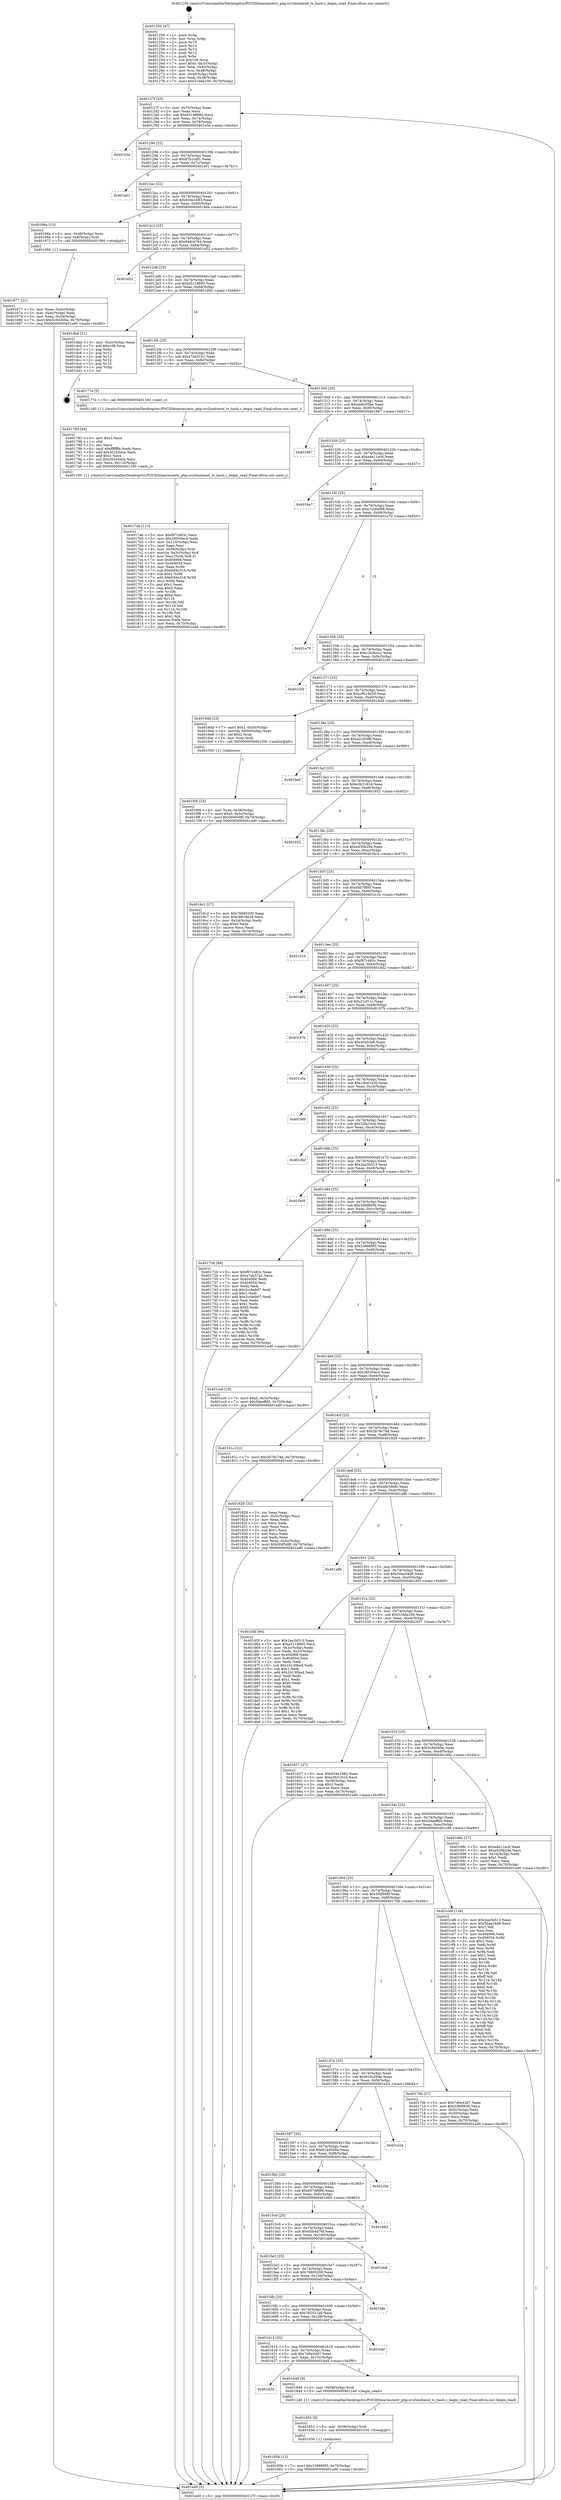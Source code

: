 digraph "0x401250" {
  label = "0x401250 (/mnt/c/Users/mathe/Desktop/tcc/POCII/binaries/extr_php-srcZendzend_ts_hash.c_begin_read_Final-ollvm.out::main(0))"
  labelloc = "t"
  node[shape=record]

  Entry [label="",width=0.3,height=0.3,shape=circle,fillcolor=black,style=filled]
  "0x40127f" [label="{
     0x40127f [23]\l
     | [instrs]\l
     &nbsp;&nbsp;0x40127f \<+3\>: mov -0x70(%rbp),%eax\l
     &nbsp;&nbsp;0x401282 \<+2\>: mov %eax,%ecx\l
     &nbsp;&nbsp;0x401284 \<+6\>: sub $0x8319888d,%ecx\l
     &nbsp;&nbsp;0x40128a \<+3\>: mov %eax,-0x74(%rbp)\l
     &nbsp;&nbsp;0x40128d \<+3\>: mov %ecx,-0x78(%rbp)\l
     &nbsp;&nbsp;0x401290 \<+6\>: je 0000000000401e5e \<main+0xc0e\>\l
  }"]
  "0x401e5e" [label="{
     0x401e5e\l
  }", style=dashed]
  "0x401296" [label="{
     0x401296 [22]\l
     | [instrs]\l
     &nbsp;&nbsp;0x401296 \<+5\>: jmp 000000000040129b \<main+0x4b\>\l
     &nbsp;&nbsp;0x40129b \<+3\>: mov -0x74(%rbp),%eax\l
     &nbsp;&nbsp;0x40129e \<+5\>: sub $0x87b1cdf1,%eax\l
     &nbsp;&nbsp;0x4012a3 \<+3\>: mov %eax,-0x7c(%rbp)\l
     &nbsp;&nbsp;0x4012a6 \<+6\>: je 0000000000401a01 \<main+0x7b1\>\l
  }"]
  Exit [label="",width=0.3,height=0.3,shape=circle,fillcolor=black,style=filled,peripheries=2]
  "0x401a01" [label="{
     0x401a01\l
  }", style=dashed]
  "0x4012ac" [label="{
     0x4012ac [22]\l
     | [instrs]\l
     &nbsp;&nbsp;0x4012ac \<+5\>: jmp 00000000004012b1 \<main+0x61\>\l
     &nbsp;&nbsp;0x4012b1 \<+3\>: mov -0x74(%rbp),%eax\l
     &nbsp;&nbsp;0x4012b4 \<+5\>: sub $0x934e1683,%eax\l
     &nbsp;&nbsp;0x4012b9 \<+3\>: mov %eax,-0x80(%rbp)\l
     &nbsp;&nbsp;0x4012bc \<+6\>: je 000000000040166a \<main+0x41a\>\l
  }"]
  "0x40185b" [label="{
     0x40185b [12]\l
     | [instrs]\l
     &nbsp;&nbsp;0x40185b \<+7\>: movl $0x338889f3,-0x70(%rbp)\l
     &nbsp;&nbsp;0x401862 \<+5\>: jmp 0000000000401ed0 \<main+0xc80\>\l
  }"]
  "0x40166a" [label="{
     0x40166a [13]\l
     | [instrs]\l
     &nbsp;&nbsp;0x40166a \<+4\>: mov -0x48(%rbp),%rax\l
     &nbsp;&nbsp;0x40166e \<+4\>: mov 0x8(%rax),%rdi\l
     &nbsp;&nbsp;0x401672 \<+5\>: call 0000000000401060 \<atoi@plt\>\l
     | [calls]\l
     &nbsp;&nbsp;0x401060 \{1\} (unknown)\l
  }"]
  "0x4012c2" [label="{
     0x4012c2 [25]\l
     | [instrs]\l
     &nbsp;&nbsp;0x4012c2 \<+5\>: jmp 00000000004012c7 \<main+0x77\>\l
     &nbsp;&nbsp;0x4012c7 \<+3\>: mov -0x74(%rbp),%eax\l
     &nbsp;&nbsp;0x4012ca \<+5\>: sub $0x946cb764,%eax\l
     &nbsp;&nbsp;0x4012cf \<+6\>: mov %eax,-0x84(%rbp)\l
     &nbsp;&nbsp;0x4012d5 \<+6\>: je 0000000000401e52 \<main+0xc02\>\l
  }"]
  "0x401852" [label="{
     0x401852 [9]\l
     | [instrs]\l
     &nbsp;&nbsp;0x401852 \<+4\>: mov -0x58(%rbp),%rdi\l
     &nbsp;&nbsp;0x401856 \<+5\>: call 0000000000401030 \<free@plt\>\l
     | [calls]\l
     &nbsp;&nbsp;0x401030 \{1\} (unknown)\l
  }"]
  "0x401e52" [label="{
     0x401e52\l
  }", style=dashed]
  "0x4012db" [label="{
     0x4012db [25]\l
     | [instrs]\l
     &nbsp;&nbsp;0x4012db \<+5\>: jmp 00000000004012e0 \<main+0x90\>\l
     &nbsp;&nbsp;0x4012e0 \<+3\>: mov -0x74(%rbp),%eax\l
     &nbsp;&nbsp;0x4012e3 \<+5\>: sub $0xa5118800,%eax\l
     &nbsp;&nbsp;0x4012e8 \<+6\>: mov %eax,-0x88(%rbp)\l
     &nbsp;&nbsp;0x4012ee \<+6\>: je 0000000000401dbd \<main+0xb6d\>\l
  }"]
  "0x40162d" [label="{
     0x40162d\l
  }", style=dashed]
  "0x401dbd" [label="{
     0x401dbd [21]\l
     | [instrs]\l
     &nbsp;&nbsp;0x401dbd \<+3\>: mov -0x2c(%rbp),%eax\l
     &nbsp;&nbsp;0x401dc0 \<+7\>: add $0x108,%rsp\l
     &nbsp;&nbsp;0x401dc7 \<+1\>: pop %rbx\l
     &nbsp;&nbsp;0x401dc8 \<+2\>: pop %r12\l
     &nbsp;&nbsp;0x401dca \<+2\>: pop %r13\l
     &nbsp;&nbsp;0x401dcc \<+2\>: pop %r14\l
     &nbsp;&nbsp;0x401dce \<+2\>: pop %r15\l
     &nbsp;&nbsp;0x401dd0 \<+1\>: pop %rbp\l
     &nbsp;&nbsp;0x401dd1 \<+1\>: ret\l
  }"]
  "0x4012f4" [label="{
     0x4012f4 [25]\l
     | [instrs]\l
     &nbsp;&nbsp;0x4012f4 \<+5\>: jmp 00000000004012f9 \<main+0xa9\>\l
     &nbsp;&nbsp;0x4012f9 \<+3\>: mov -0x74(%rbp),%eax\l
     &nbsp;&nbsp;0x4012fc \<+5\>: sub $0xa7ab31b1,%eax\l
     &nbsp;&nbsp;0x401301 \<+6\>: mov %eax,-0x8c(%rbp)\l
     &nbsp;&nbsp;0x401307 \<+6\>: je 000000000040177e \<main+0x52e\>\l
  }"]
  "0x401849" [label="{
     0x401849 [9]\l
     | [instrs]\l
     &nbsp;&nbsp;0x401849 \<+4\>: mov -0x58(%rbp),%rdi\l
     &nbsp;&nbsp;0x40184d \<+5\>: call 0000000000401240 \<begin_read\>\l
     | [calls]\l
     &nbsp;&nbsp;0x401240 \{1\} (/mnt/c/Users/mathe/Desktop/tcc/POCII/binaries/extr_php-srcZendzend_ts_hash.c_begin_read_Final-ollvm.out::begin_read)\l
  }"]
  "0x40177e" [label="{
     0x40177e [5]\l
     | [instrs]\l
     &nbsp;&nbsp;0x40177e \<+5\>: call 0000000000401160 \<next_i\>\l
     | [calls]\l
     &nbsp;&nbsp;0x401160 \{1\} (/mnt/c/Users/mathe/Desktop/tcc/POCII/binaries/extr_php-srcZendzend_ts_hash.c_begin_read_Final-ollvm.out::next_i)\l
  }"]
  "0x40130d" [label="{
     0x40130d [25]\l
     | [instrs]\l
     &nbsp;&nbsp;0x40130d \<+5\>: jmp 0000000000401312 \<main+0xc2\>\l
     &nbsp;&nbsp;0x401312 \<+3\>: mov -0x74(%rbp),%eax\l
     &nbsp;&nbsp;0x401315 \<+5\>: sub $0xab6c05be,%eax\l
     &nbsp;&nbsp;0x40131a \<+6\>: mov %eax,-0x90(%rbp)\l
     &nbsp;&nbsp;0x401320 \<+6\>: je 0000000000401867 \<main+0x617\>\l
  }"]
  "0x401614" [label="{
     0x401614 [25]\l
     | [instrs]\l
     &nbsp;&nbsp;0x401614 \<+5\>: jmp 0000000000401619 \<main+0x3c9\>\l
     &nbsp;&nbsp;0x401619 \<+3\>: mov -0x74(%rbp),%eax\l
     &nbsp;&nbsp;0x40161c \<+5\>: sub $0x7d0e43d7,%eax\l
     &nbsp;&nbsp;0x401621 \<+6\>: mov %eax,-0x10c(%rbp)\l
     &nbsp;&nbsp;0x401627 \<+6\>: je 0000000000401849 \<main+0x5f9\>\l
  }"]
  "0x401867" [label="{
     0x401867\l
  }", style=dashed]
  "0x401326" [label="{
     0x401326 [25]\l
     | [instrs]\l
     &nbsp;&nbsp;0x401326 \<+5\>: jmp 000000000040132b \<main+0xdb\>\l
     &nbsp;&nbsp;0x40132b \<+3\>: mov -0x74(%rbp),%eax\l
     &nbsp;&nbsp;0x40132e \<+5\>: sub $0xade11ac6,%eax\l
     &nbsp;&nbsp;0x401333 \<+6\>: mov %eax,-0x94(%rbp)\l
     &nbsp;&nbsp;0x401339 \<+6\>: je 00000000004016a7 \<main+0x457\>\l
  }"]
  "0x401bbf" [label="{
     0x401bbf\l
  }", style=dashed]
  "0x4016a7" [label="{
     0x4016a7\l
  }", style=dashed]
  "0x40133f" [label="{
     0x40133f [25]\l
     | [instrs]\l
     &nbsp;&nbsp;0x40133f \<+5\>: jmp 0000000000401344 \<main+0xf4\>\l
     &nbsp;&nbsp;0x401344 \<+3\>: mov -0x74(%rbp),%eax\l
     &nbsp;&nbsp;0x401347 \<+5\>: sub $0xc324b098,%eax\l
     &nbsp;&nbsp;0x40134c \<+6\>: mov %eax,-0x98(%rbp)\l
     &nbsp;&nbsp;0x401352 \<+6\>: je 0000000000401a70 \<main+0x820\>\l
  }"]
  "0x4015fb" [label="{
     0x4015fb [25]\l
     | [instrs]\l
     &nbsp;&nbsp;0x4015fb \<+5\>: jmp 0000000000401600 \<main+0x3b0\>\l
     &nbsp;&nbsp;0x401600 \<+3\>: mov -0x74(%rbp),%eax\l
     &nbsp;&nbsp;0x401603 \<+5\>: sub $0x782521a9,%eax\l
     &nbsp;&nbsp;0x401608 \<+6\>: mov %eax,-0x108(%rbp)\l
     &nbsp;&nbsp;0x40160e \<+6\>: je 0000000000401bbf \<main+0x96f\>\l
  }"]
  "0x401a70" [label="{
     0x401a70\l
  }", style=dashed]
  "0x401358" [label="{
     0x401358 [25]\l
     | [instrs]\l
     &nbsp;&nbsp;0x401358 \<+5\>: jmp 000000000040135d \<main+0x10d\>\l
     &nbsp;&nbsp;0x40135d \<+3\>: mov -0x74(%rbp),%eax\l
     &nbsp;&nbsp;0x401360 \<+5\>: sub $0xc343bca1,%eax\l
     &nbsp;&nbsp;0x401365 \<+6\>: mov %eax,-0x9c(%rbp)\l
     &nbsp;&nbsp;0x40136b \<+6\>: je 0000000000401c5d \<main+0xa0d\>\l
  }"]
  "0x401bfe" [label="{
     0x401bfe\l
  }", style=dashed]
  "0x401c5d" [label="{
     0x401c5d\l
  }", style=dashed]
  "0x401371" [label="{
     0x401371 [25]\l
     | [instrs]\l
     &nbsp;&nbsp;0x401371 \<+5\>: jmp 0000000000401376 \<main+0x126\>\l
     &nbsp;&nbsp;0x401376 \<+3\>: mov -0x74(%rbp),%eax\l
     &nbsp;&nbsp;0x401379 \<+5\>: sub $0xc8618e29,%eax\l
     &nbsp;&nbsp;0x40137e \<+6\>: mov %eax,-0xa0(%rbp)\l
     &nbsp;&nbsp;0x401384 \<+6\>: je 00000000004016dd \<main+0x48d\>\l
  }"]
  "0x4015e2" [label="{
     0x4015e2 [25]\l
     | [instrs]\l
     &nbsp;&nbsp;0x4015e2 \<+5\>: jmp 00000000004015e7 \<main+0x397\>\l
     &nbsp;&nbsp;0x4015e7 \<+3\>: mov -0x74(%rbp),%eax\l
     &nbsp;&nbsp;0x4015ea \<+5\>: sub $0x76695200,%eax\l
     &nbsp;&nbsp;0x4015ef \<+6\>: mov %eax,-0x104(%rbp)\l
     &nbsp;&nbsp;0x4015f5 \<+6\>: je 0000000000401bfe \<main+0x9ae\>\l
  }"]
  "0x4016dd" [label="{
     0x4016dd [23]\l
     | [instrs]\l
     &nbsp;&nbsp;0x4016dd \<+7\>: movl $0x1,-0x50(%rbp)\l
     &nbsp;&nbsp;0x4016e4 \<+4\>: movslq -0x50(%rbp),%rax\l
     &nbsp;&nbsp;0x4016e8 \<+4\>: shl $0x2,%rax\l
     &nbsp;&nbsp;0x4016ec \<+3\>: mov %rax,%rdi\l
     &nbsp;&nbsp;0x4016ef \<+5\>: call 0000000000401050 \<malloc@plt\>\l
     | [calls]\l
     &nbsp;&nbsp;0x401050 \{1\} (unknown)\l
  }"]
  "0x40138a" [label="{
     0x40138a [25]\l
     | [instrs]\l
     &nbsp;&nbsp;0x40138a \<+5\>: jmp 000000000040138f \<main+0x13f\>\l
     &nbsp;&nbsp;0x40138f \<+3\>: mov -0x74(%rbp),%eax\l
     &nbsp;&nbsp;0x401392 \<+5\>: sub $0xe21fc09f,%eax\l
     &nbsp;&nbsp;0x401397 \<+6\>: mov %eax,-0xa4(%rbp)\l
     &nbsp;&nbsp;0x40139d \<+6\>: je 0000000000401be0 \<main+0x990\>\l
  }"]
  "0x401eb8" [label="{
     0x401eb8\l
  }", style=dashed]
  "0x401be0" [label="{
     0x401be0\l
  }", style=dashed]
  "0x4013a3" [label="{
     0x4013a3 [25]\l
     | [instrs]\l
     &nbsp;&nbsp;0x4013a3 \<+5\>: jmp 00000000004013a8 \<main+0x158\>\l
     &nbsp;&nbsp;0x4013a8 \<+3\>: mov -0x74(%rbp),%eax\l
     &nbsp;&nbsp;0x4013ab \<+5\>: sub $0xe3b3181d,%eax\l
     &nbsp;&nbsp;0x4013b0 \<+6\>: mov %eax,-0xa8(%rbp)\l
     &nbsp;&nbsp;0x4013b6 \<+6\>: je 0000000000401652 \<main+0x402\>\l
  }"]
  "0x4015c9" [label="{
     0x4015c9 [25]\l
     | [instrs]\l
     &nbsp;&nbsp;0x4015c9 \<+5\>: jmp 00000000004015ce \<main+0x37e\>\l
     &nbsp;&nbsp;0x4015ce \<+3\>: mov -0x74(%rbp),%eax\l
     &nbsp;&nbsp;0x4015d1 \<+5\>: sub $0x65b4d76f,%eax\l
     &nbsp;&nbsp;0x4015d6 \<+6\>: mov %eax,-0x100(%rbp)\l
     &nbsp;&nbsp;0x4015dc \<+6\>: je 0000000000401eb8 \<main+0xc68\>\l
  }"]
  "0x401652" [label="{
     0x401652\l
  }", style=dashed]
  "0x4013bc" [label="{
     0x4013bc [25]\l
     | [instrs]\l
     &nbsp;&nbsp;0x4013bc \<+5\>: jmp 00000000004013c1 \<main+0x171\>\l
     &nbsp;&nbsp;0x4013c1 \<+3\>: mov -0x74(%rbp),%eax\l
     &nbsp;&nbsp;0x4013c4 \<+5\>: sub $0xe439b29a,%eax\l
     &nbsp;&nbsp;0x4013c9 \<+6\>: mov %eax,-0xac(%rbp)\l
     &nbsp;&nbsp;0x4013cf \<+6\>: je 00000000004016c2 \<main+0x472\>\l
  }"]
  "0x401bb3" [label="{
     0x401bb3\l
  }", style=dashed]
  "0x4016c2" [label="{
     0x4016c2 [27]\l
     | [instrs]\l
     &nbsp;&nbsp;0x4016c2 \<+5\>: mov $0x76695200,%eax\l
     &nbsp;&nbsp;0x4016c7 \<+5\>: mov $0xc8618e29,%ecx\l
     &nbsp;&nbsp;0x4016cc \<+3\>: mov -0x34(%rbp),%edx\l
     &nbsp;&nbsp;0x4016cf \<+3\>: cmp $0x0,%edx\l
     &nbsp;&nbsp;0x4016d2 \<+3\>: cmove %ecx,%eax\l
     &nbsp;&nbsp;0x4016d5 \<+3\>: mov %eax,-0x70(%rbp)\l
     &nbsp;&nbsp;0x4016d8 \<+5\>: jmp 0000000000401ed0 \<main+0xc80\>\l
  }"]
  "0x4013d5" [label="{
     0x4013d5 [25]\l
     | [instrs]\l
     &nbsp;&nbsp;0x4013d5 \<+5\>: jmp 00000000004013da \<main+0x18a\>\l
     &nbsp;&nbsp;0x4013da \<+3\>: mov -0x74(%rbp),%eax\l
     &nbsp;&nbsp;0x4013dd \<+5\>: sub $0xf4b7f895,%eax\l
     &nbsp;&nbsp;0x4013e2 \<+6\>: mov %eax,-0xb0(%rbp)\l
     &nbsp;&nbsp;0x4013e8 \<+6\>: je 0000000000401b1b \<main+0x8cb\>\l
  }"]
  "0x4015b0" [label="{
     0x4015b0 [25]\l
     | [instrs]\l
     &nbsp;&nbsp;0x4015b0 \<+5\>: jmp 00000000004015b5 \<main+0x365\>\l
     &nbsp;&nbsp;0x4015b5 \<+3\>: mov -0x74(%rbp),%eax\l
     &nbsp;&nbsp;0x4015b8 \<+5\>: sub $0x6576fd96,%eax\l
     &nbsp;&nbsp;0x4015bd \<+6\>: mov %eax,-0xfc(%rbp)\l
     &nbsp;&nbsp;0x4015c3 \<+6\>: je 0000000000401bb3 \<main+0x963\>\l
  }"]
  "0x401b1b" [label="{
     0x401b1b\l
  }", style=dashed]
  "0x4013ee" [label="{
     0x4013ee [25]\l
     | [instrs]\l
     &nbsp;&nbsp;0x4013ee \<+5\>: jmp 00000000004013f3 \<main+0x1a3\>\l
     &nbsp;&nbsp;0x4013f3 \<+3\>: mov -0x74(%rbp),%eax\l
     &nbsp;&nbsp;0x4013f6 \<+5\>: sub $0xf97c483c,%eax\l
     &nbsp;&nbsp;0x4013fb \<+6\>: mov %eax,-0xb4(%rbp)\l
     &nbsp;&nbsp;0x401401 \<+6\>: je 0000000000401dd2 \<main+0xb82\>\l
  }"]
  "0x401cba" [label="{
     0x401cba\l
  }", style=dashed]
  "0x401dd2" [label="{
     0x401dd2\l
  }", style=dashed]
  "0x401407" [label="{
     0x401407 [25]\l
     | [instrs]\l
     &nbsp;&nbsp;0x401407 \<+5\>: jmp 000000000040140c \<main+0x1bc\>\l
     &nbsp;&nbsp;0x40140c \<+3\>: mov -0x74(%rbp),%eax\l
     &nbsp;&nbsp;0x40140f \<+5\>: sub $0x21cf11c,%eax\l
     &nbsp;&nbsp;0x401414 \<+6\>: mov %eax,-0xb8(%rbp)\l
     &nbsp;&nbsp;0x40141a \<+6\>: je 000000000040197b \<main+0x72b\>\l
  }"]
  "0x401597" [label="{
     0x401597 [25]\l
     | [instrs]\l
     &nbsp;&nbsp;0x401597 \<+5\>: jmp 000000000040159c \<main+0x34c\>\l
     &nbsp;&nbsp;0x40159c \<+3\>: mov -0x74(%rbp),%eax\l
     &nbsp;&nbsp;0x40159f \<+5\>: sub $0x61d4568a,%eax\l
     &nbsp;&nbsp;0x4015a4 \<+6\>: mov %eax,-0xf8(%rbp)\l
     &nbsp;&nbsp;0x4015aa \<+6\>: je 0000000000401cba \<main+0xa6a\>\l
  }"]
  "0x40197b" [label="{
     0x40197b\l
  }", style=dashed]
  "0x401420" [label="{
     0x401420 [25]\l
     | [instrs]\l
     &nbsp;&nbsp;0x401420 \<+5\>: jmp 0000000000401425 \<main+0x1d5\>\l
     &nbsp;&nbsp;0x401425 \<+3\>: mov -0x74(%rbp),%eax\l
     &nbsp;&nbsp;0x401428 \<+5\>: sub $0x45a53e6,%eax\l
     &nbsp;&nbsp;0x40142d \<+6\>: mov %eax,-0xbc(%rbp)\l
     &nbsp;&nbsp;0x401433 \<+6\>: je 0000000000401c0a \<main+0x9ba\>\l
  }"]
  "0x401e24" [label="{
     0x401e24\l
  }", style=dashed]
  "0x401c0a" [label="{
     0x401c0a\l
  }", style=dashed]
  "0x401439" [label="{
     0x401439 [25]\l
     | [instrs]\l
     &nbsp;&nbsp;0x401439 \<+5\>: jmp 000000000040143e \<main+0x1ee\>\l
     &nbsp;&nbsp;0x40143e \<+3\>: mov -0x74(%rbp),%eax\l
     &nbsp;&nbsp;0x401441 \<+5\>: sub $0x18a61b30,%eax\l
     &nbsp;&nbsp;0x401446 \<+6\>: mov %eax,-0xc0(%rbp)\l
     &nbsp;&nbsp;0x40144c \<+6\>: je 000000000040196f \<main+0x71f\>\l
  }"]
  "0x4017ab" [label="{
     0x4017ab [113]\l
     | [instrs]\l
     &nbsp;&nbsp;0x4017ab \<+5\>: mov $0xf97c483c,%ecx\l
     &nbsp;&nbsp;0x4017b0 \<+5\>: mov $0x38550ec4,%edx\l
     &nbsp;&nbsp;0x4017b5 \<+6\>: mov -0x110(%rbp),%esi\l
     &nbsp;&nbsp;0x4017bb \<+3\>: imul %eax,%esi\l
     &nbsp;&nbsp;0x4017be \<+4\>: mov -0x58(%rbp),%rdi\l
     &nbsp;&nbsp;0x4017c2 \<+4\>: movslq -0x5c(%rbp),%r8\l
     &nbsp;&nbsp;0x4017c6 \<+4\>: mov %esi,(%rdi,%r8,4)\l
     &nbsp;&nbsp;0x4017ca \<+7\>: mov 0x404068,%eax\l
     &nbsp;&nbsp;0x4017d1 \<+7\>: mov 0x404054,%esi\l
     &nbsp;&nbsp;0x4017d8 \<+3\>: mov %eax,%r9d\l
     &nbsp;&nbsp;0x4017db \<+7\>: sub $0xfc64c316,%r9d\l
     &nbsp;&nbsp;0x4017e2 \<+4\>: sub $0x1,%r9d\l
     &nbsp;&nbsp;0x4017e6 \<+7\>: add $0xfc64c316,%r9d\l
     &nbsp;&nbsp;0x4017ed \<+4\>: imul %r9d,%eax\l
     &nbsp;&nbsp;0x4017f1 \<+3\>: and $0x1,%eax\l
     &nbsp;&nbsp;0x4017f4 \<+3\>: cmp $0x0,%eax\l
     &nbsp;&nbsp;0x4017f7 \<+4\>: sete %r10b\l
     &nbsp;&nbsp;0x4017fb \<+3\>: cmp $0xa,%esi\l
     &nbsp;&nbsp;0x4017fe \<+4\>: setl %r11b\l
     &nbsp;&nbsp;0x401802 \<+3\>: mov %r10b,%bl\l
     &nbsp;&nbsp;0x401805 \<+3\>: and %r11b,%bl\l
     &nbsp;&nbsp;0x401808 \<+3\>: xor %r11b,%r10b\l
     &nbsp;&nbsp;0x40180b \<+3\>: or %r10b,%bl\l
     &nbsp;&nbsp;0x40180e \<+3\>: test $0x1,%bl\l
     &nbsp;&nbsp;0x401811 \<+3\>: cmovne %edx,%ecx\l
     &nbsp;&nbsp;0x401814 \<+3\>: mov %ecx,-0x70(%rbp)\l
     &nbsp;&nbsp;0x401817 \<+5\>: jmp 0000000000401ed0 \<main+0xc80\>\l
  }"]
  "0x40196f" [label="{
     0x40196f\l
  }", style=dashed]
  "0x401452" [label="{
     0x401452 [25]\l
     | [instrs]\l
     &nbsp;&nbsp;0x401452 \<+5\>: jmp 0000000000401457 \<main+0x207\>\l
     &nbsp;&nbsp;0x401457 \<+3\>: mov -0x74(%rbp),%eax\l
     &nbsp;&nbsp;0x40145a \<+5\>: sub $0x23fa16cd,%eax\l
     &nbsp;&nbsp;0x40145f \<+6\>: mov %eax,-0xc4(%rbp)\l
     &nbsp;&nbsp;0x401465 \<+6\>: je 00000000004018bf \<main+0x66f\>\l
  }"]
  "0x401783" [label="{
     0x401783 [40]\l
     | [instrs]\l
     &nbsp;&nbsp;0x401783 \<+5\>: mov $0x2,%ecx\l
     &nbsp;&nbsp;0x401788 \<+1\>: cltd\l
     &nbsp;&nbsp;0x401789 \<+2\>: idiv %ecx\l
     &nbsp;&nbsp;0x40178b \<+6\>: imul $0xfffffffe,%edx,%ecx\l
     &nbsp;&nbsp;0x401791 \<+6\>: add $0x301b5dce,%ecx\l
     &nbsp;&nbsp;0x401797 \<+3\>: add $0x1,%ecx\l
     &nbsp;&nbsp;0x40179a \<+6\>: sub $0x301b5dce,%ecx\l
     &nbsp;&nbsp;0x4017a0 \<+6\>: mov %ecx,-0x110(%rbp)\l
     &nbsp;&nbsp;0x4017a6 \<+5\>: call 0000000000401160 \<next_i\>\l
     | [calls]\l
     &nbsp;&nbsp;0x401160 \{1\} (/mnt/c/Users/mathe/Desktop/tcc/POCII/binaries/extr_php-srcZendzend_ts_hash.c_begin_read_Final-ollvm.out::next_i)\l
  }"]
  "0x4018bf" [label="{
     0x4018bf\l
  }", style=dashed]
  "0x40146b" [label="{
     0x40146b [25]\l
     | [instrs]\l
     &nbsp;&nbsp;0x40146b \<+5\>: jmp 0000000000401470 \<main+0x220\>\l
     &nbsp;&nbsp;0x401470 \<+3\>: mov -0x74(%rbp),%eax\l
     &nbsp;&nbsp;0x401473 \<+5\>: sub $0x2ae3b513,%eax\l
     &nbsp;&nbsp;0x401478 \<+6\>: mov %eax,-0xc8(%rbp)\l
     &nbsp;&nbsp;0x40147e \<+6\>: je 0000000000401ec9 \<main+0xc79\>\l
  }"]
  "0x40157e" [label="{
     0x40157e [25]\l
     | [instrs]\l
     &nbsp;&nbsp;0x40157e \<+5\>: jmp 0000000000401583 \<main+0x333\>\l
     &nbsp;&nbsp;0x401583 \<+3\>: mov -0x74(%rbp),%eax\l
     &nbsp;&nbsp;0x401586 \<+5\>: sub $0x616c294e,%eax\l
     &nbsp;&nbsp;0x40158b \<+6\>: mov %eax,-0xf4(%rbp)\l
     &nbsp;&nbsp;0x401591 \<+6\>: je 0000000000401e24 \<main+0xbd4\>\l
  }"]
  "0x401ec9" [label="{
     0x401ec9\l
  }", style=dashed]
  "0x401484" [label="{
     0x401484 [25]\l
     | [instrs]\l
     &nbsp;&nbsp;0x401484 \<+5\>: jmp 0000000000401489 \<main+0x239\>\l
     &nbsp;&nbsp;0x401489 \<+3\>: mov -0x74(%rbp),%eax\l
     &nbsp;&nbsp;0x40148c \<+5\>: sub $0x336f8936,%eax\l
     &nbsp;&nbsp;0x401491 \<+6\>: mov %eax,-0xcc(%rbp)\l
     &nbsp;&nbsp;0x401497 \<+6\>: je 0000000000401726 \<main+0x4d6\>\l
  }"]
  "0x40170b" [label="{
     0x40170b [27]\l
     | [instrs]\l
     &nbsp;&nbsp;0x40170b \<+5\>: mov $0x7d0e43d7,%eax\l
     &nbsp;&nbsp;0x401710 \<+5\>: mov $0x336f8936,%ecx\l
     &nbsp;&nbsp;0x401715 \<+3\>: mov -0x5c(%rbp),%edx\l
     &nbsp;&nbsp;0x401718 \<+3\>: cmp -0x50(%rbp),%edx\l
     &nbsp;&nbsp;0x40171b \<+3\>: cmovl %ecx,%eax\l
     &nbsp;&nbsp;0x40171e \<+3\>: mov %eax,-0x70(%rbp)\l
     &nbsp;&nbsp;0x401721 \<+5\>: jmp 0000000000401ed0 \<main+0xc80\>\l
  }"]
  "0x401726" [label="{
     0x401726 [88]\l
     | [instrs]\l
     &nbsp;&nbsp;0x401726 \<+5\>: mov $0xf97c483c,%eax\l
     &nbsp;&nbsp;0x40172b \<+5\>: mov $0xa7ab31b1,%ecx\l
     &nbsp;&nbsp;0x401730 \<+7\>: mov 0x404068,%edx\l
     &nbsp;&nbsp;0x401737 \<+7\>: mov 0x404054,%esi\l
     &nbsp;&nbsp;0x40173e \<+2\>: mov %edx,%edi\l
     &nbsp;&nbsp;0x401740 \<+6\>: sub $0x2ccbeb07,%edi\l
     &nbsp;&nbsp;0x401746 \<+3\>: sub $0x1,%edi\l
     &nbsp;&nbsp;0x401749 \<+6\>: add $0x2ccbeb07,%edi\l
     &nbsp;&nbsp;0x40174f \<+3\>: imul %edi,%edx\l
     &nbsp;&nbsp;0x401752 \<+3\>: and $0x1,%edx\l
     &nbsp;&nbsp;0x401755 \<+3\>: cmp $0x0,%edx\l
     &nbsp;&nbsp;0x401758 \<+4\>: sete %r8b\l
     &nbsp;&nbsp;0x40175c \<+3\>: cmp $0xa,%esi\l
     &nbsp;&nbsp;0x40175f \<+4\>: setl %r9b\l
     &nbsp;&nbsp;0x401763 \<+3\>: mov %r8b,%r10b\l
     &nbsp;&nbsp;0x401766 \<+3\>: and %r9b,%r10b\l
     &nbsp;&nbsp;0x401769 \<+3\>: xor %r9b,%r8b\l
     &nbsp;&nbsp;0x40176c \<+3\>: or %r8b,%r10b\l
     &nbsp;&nbsp;0x40176f \<+4\>: test $0x1,%r10b\l
     &nbsp;&nbsp;0x401773 \<+3\>: cmovne %ecx,%eax\l
     &nbsp;&nbsp;0x401776 \<+3\>: mov %eax,-0x70(%rbp)\l
     &nbsp;&nbsp;0x401779 \<+5\>: jmp 0000000000401ed0 \<main+0xc80\>\l
  }"]
  "0x40149d" [label="{
     0x40149d [25]\l
     | [instrs]\l
     &nbsp;&nbsp;0x40149d \<+5\>: jmp 00000000004014a2 \<main+0x252\>\l
     &nbsp;&nbsp;0x4014a2 \<+3\>: mov -0x74(%rbp),%eax\l
     &nbsp;&nbsp;0x4014a5 \<+5\>: sub $0x338889f3,%eax\l
     &nbsp;&nbsp;0x4014aa \<+6\>: mov %eax,-0xd0(%rbp)\l
     &nbsp;&nbsp;0x4014b0 \<+6\>: je 0000000000401cc6 \<main+0xa76\>\l
  }"]
  "0x401565" [label="{
     0x401565 [25]\l
     | [instrs]\l
     &nbsp;&nbsp;0x401565 \<+5\>: jmp 000000000040156a \<main+0x31a\>\l
     &nbsp;&nbsp;0x40156a \<+3\>: mov -0x74(%rbp),%eax\l
     &nbsp;&nbsp;0x40156d \<+5\>: sub $0x5f4f5d8f,%eax\l
     &nbsp;&nbsp;0x401572 \<+6\>: mov %eax,-0xf0(%rbp)\l
     &nbsp;&nbsp;0x401578 \<+6\>: je 000000000040170b \<main+0x4bb\>\l
  }"]
  "0x401cc6" [label="{
     0x401cc6 [19]\l
     | [instrs]\l
     &nbsp;&nbsp;0x401cc6 \<+7\>: movl $0x0,-0x3c(%rbp)\l
     &nbsp;&nbsp;0x401ccd \<+7\>: movl $0x5daeffd5,-0x70(%rbp)\l
     &nbsp;&nbsp;0x401cd4 \<+5\>: jmp 0000000000401ed0 \<main+0xc80\>\l
  }"]
  "0x4014b6" [label="{
     0x4014b6 [25]\l
     | [instrs]\l
     &nbsp;&nbsp;0x4014b6 \<+5\>: jmp 00000000004014bb \<main+0x26b\>\l
     &nbsp;&nbsp;0x4014bb \<+3\>: mov -0x74(%rbp),%eax\l
     &nbsp;&nbsp;0x4014be \<+5\>: sub $0x38550ec4,%eax\l
     &nbsp;&nbsp;0x4014c3 \<+6\>: mov %eax,-0xd4(%rbp)\l
     &nbsp;&nbsp;0x4014c9 \<+6\>: je 000000000040181c \<main+0x5cc\>\l
  }"]
  "0x401cd9" [label="{
     0x401cd9 [134]\l
     | [instrs]\l
     &nbsp;&nbsp;0x401cd9 \<+5\>: mov $0x2ae3b513,%eax\l
     &nbsp;&nbsp;0x401cde \<+5\>: mov $0x50aa34d8,%ecx\l
     &nbsp;&nbsp;0x401ce3 \<+2\>: mov $0x1,%dl\l
     &nbsp;&nbsp;0x401ce5 \<+2\>: xor %esi,%esi\l
     &nbsp;&nbsp;0x401ce7 \<+7\>: mov 0x404068,%edi\l
     &nbsp;&nbsp;0x401cee \<+8\>: mov 0x404054,%r8d\l
     &nbsp;&nbsp;0x401cf6 \<+3\>: sub $0x1,%esi\l
     &nbsp;&nbsp;0x401cf9 \<+3\>: mov %edi,%r9d\l
     &nbsp;&nbsp;0x401cfc \<+3\>: add %esi,%r9d\l
     &nbsp;&nbsp;0x401cff \<+4\>: imul %r9d,%edi\l
     &nbsp;&nbsp;0x401d03 \<+3\>: and $0x1,%edi\l
     &nbsp;&nbsp;0x401d06 \<+3\>: cmp $0x0,%edi\l
     &nbsp;&nbsp;0x401d09 \<+4\>: sete %r10b\l
     &nbsp;&nbsp;0x401d0d \<+4\>: cmp $0xa,%r8d\l
     &nbsp;&nbsp;0x401d11 \<+4\>: setl %r11b\l
     &nbsp;&nbsp;0x401d15 \<+3\>: mov %r10b,%bl\l
     &nbsp;&nbsp;0x401d18 \<+3\>: xor $0xff,%bl\l
     &nbsp;&nbsp;0x401d1b \<+3\>: mov %r11b,%r14b\l
     &nbsp;&nbsp;0x401d1e \<+4\>: xor $0xff,%r14b\l
     &nbsp;&nbsp;0x401d22 \<+3\>: xor $0x0,%dl\l
     &nbsp;&nbsp;0x401d25 \<+3\>: mov %bl,%r15b\l
     &nbsp;&nbsp;0x401d28 \<+4\>: and $0x0,%r15b\l
     &nbsp;&nbsp;0x401d2c \<+3\>: and %dl,%r10b\l
     &nbsp;&nbsp;0x401d2f \<+3\>: mov %r14b,%r12b\l
     &nbsp;&nbsp;0x401d32 \<+4\>: and $0x0,%r12b\l
     &nbsp;&nbsp;0x401d36 \<+3\>: and %dl,%r11b\l
     &nbsp;&nbsp;0x401d39 \<+3\>: or %r10b,%r15b\l
     &nbsp;&nbsp;0x401d3c \<+3\>: or %r11b,%r12b\l
     &nbsp;&nbsp;0x401d3f \<+3\>: xor %r12b,%r15b\l
     &nbsp;&nbsp;0x401d42 \<+3\>: or %r14b,%bl\l
     &nbsp;&nbsp;0x401d45 \<+3\>: xor $0xff,%bl\l
     &nbsp;&nbsp;0x401d48 \<+3\>: or $0x0,%dl\l
     &nbsp;&nbsp;0x401d4b \<+2\>: and %dl,%bl\l
     &nbsp;&nbsp;0x401d4d \<+3\>: or %bl,%r15b\l
     &nbsp;&nbsp;0x401d50 \<+4\>: test $0x1,%r15b\l
     &nbsp;&nbsp;0x401d54 \<+3\>: cmovne %ecx,%eax\l
     &nbsp;&nbsp;0x401d57 \<+3\>: mov %eax,-0x70(%rbp)\l
     &nbsp;&nbsp;0x401d5a \<+5\>: jmp 0000000000401ed0 \<main+0xc80\>\l
  }"]
  "0x40181c" [label="{
     0x40181c [12]\l
     | [instrs]\l
     &nbsp;&nbsp;0x40181c \<+7\>: movl $0x3b78c74d,-0x70(%rbp)\l
     &nbsp;&nbsp;0x401823 \<+5\>: jmp 0000000000401ed0 \<main+0xc80\>\l
  }"]
  "0x4014cf" [label="{
     0x4014cf [25]\l
     | [instrs]\l
     &nbsp;&nbsp;0x4014cf \<+5\>: jmp 00000000004014d4 \<main+0x284\>\l
     &nbsp;&nbsp;0x4014d4 \<+3\>: mov -0x74(%rbp),%eax\l
     &nbsp;&nbsp;0x4014d7 \<+5\>: sub $0x3b78c74d,%eax\l
     &nbsp;&nbsp;0x4014dc \<+6\>: mov %eax,-0xd8(%rbp)\l
     &nbsp;&nbsp;0x4014e2 \<+6\>: je 0000000000401828 \<main+0x5d8\>\l
  }"]
  "0x4016f4" [label="{
     0x4016f4 [23]\l
     | [instrs]\l
     &nbsp;&nbsp;0x4016f4 \<+4\>: mov %rax,-0x58(%rbp)\l
     &nbsp;&nbsp;0x4016f8 \<+7\>: movl $0x0,-0x5c(%rbp)\l
     &nbsp;&nbsp;0x4016ff \<+7\>: movl $0x5f4f5d8f,-0x70(%rbp)\l
     &nbsp;&nbsp;0x401706 \<+5\>: jmp 0000000000401ed0 \<main+0xc80\>\l
  }"]
  "0x401828" [label="{
     0x401828 [33]\l
     | [instrs]\l
     &nbsp;&nbsp;0x401828 \<+2\>: xor %eax,%eax\l
     &nbsp;&nbsp;0x40182a \<+3\>: mov -0x5c(%rbp),%ecx\l
     &nbsp;&nbsp;0x40182d \<+2\>: mov %eax,%edx\l
     &nbsp;&nbsp;0x40182f \<+2\>: sub %ecx,%edx\l
     &nbsp;&nbsp;0x401831 \<+2\>: mov %eax,%ecx\l
     &nbsp;&nbsp;0x401833 \<+3\>: sub $0x1,%ecx\l
     &nbsp;&nbsp;0x401836 \<+2\>: add %ecx,%edx\l
     &nbsp;&nbsp;0x401838 \<+2\>: sub %edx,%eax\l
     &nbsp;&nbsp;0x40183a \<+3\>: mov %eax,-0x5c(%rbp)\l
     &nbsp;&nbsp;0x40183d \<+7\>: movl $0x5f4f5d8f,-0x70(%rbp)\l
     &nbsp;&nbsp;0x401844 \<+5\>: jmp 0000000000401ed0 \<main+0xc80\>\l
  }"]
  "0x4014e8" [label="{
     0x4014e8 [25]\l
     | [instrs]\l
     &nbsp;&nbsp;0x4014e8 \<+5\>: jmp 00000000004014ed \<main+0x29d\>\l
     &nbsp;&nbsp;0x4014ed \<+3\>: mov -0x74(%rbp),%eax\l
     &nbsp;&nbsp;0x4014f0 \<+5\>: sub $0x48c58dfc,%eax\l
     &nbsp;&nbsp;0x4014f5 \<+6\>: mov %eax,-0xdc(%rbp)\l
     &nbsp;&nbsp;0x4014fb \<+6\>: je 0000000000401a8b \<main+0x83b\>\l
  }"]
  "0x40154c" [label="{
     0x40154c [25]\l
     | [instrs]\l
     &nbsp;&nbsp;0x40154c \<+5\>: jmp 0000000000401551 \<main+0x301\>\l
     &nbsp;&nbsp;0x401551 \<+3\>: mov -0x74(%rbp),%eax\l
     &nbsp;&nbsp;0x401554 \<+5\>: sub $0x5daeffd5,%eax\l
     &nbsp;&nbsp;0x401559 \<+6\>: mov %eax,-0xec(%rbp)\l
     &nbsp;&nbsp;0x40155f \<+6\>: je 0000000000401cd9 \<main+0xa89\>\l
  }"]
  "0x401a8b" [label="{
     0x401a8b\l
  }", style=dashed]
  "0x401501" [label="{
     0x401501 [25]\l
     | [instrs]\l
     &nbsp;&nbsp;0x401501 \<+5\>: jmp 0000000000401506 \<main+0x2b6\>\l
     &nbsp;&nbsp;0x401506 \<+3\>: mov -0x74(%rbp),%eax\l
     &nbsp;&nbsp;0x401509 \<+5\>: sub $0x50aa34d8,%eax\l
     &nbsp;&nbsp;0x40150e \<+6\>: mov %eax,-0xe0(%rbp)\l
     &nbsp;&nbsp;0x401514 \<+6\>: je 0000000000401d5f \<main+0xb0f\>\l
  }"]
  "0x40168c" [label="{
     0x40168c [27]\l
     | [instrs]\l
     &nbsp;&nbsp;0x40168c \<+5\>: mov $0xade11ac6,%eax\l
     &nbsp;&nbsp;0x401691 \<+5\>: mov $0xe439b29a,%ecx\l
     &nbsp;&nbsp;0x401696 \<+3\>: mov -0x34(%rbp),%edx\l
     &nbsp;&nbsp;0x401699 \<+3\>: cmp $0x1,%edx\l
     &nbsp;&nbsp;0x40169c \<+3\>: cmovl %ecx,%eax\l
     &nbsp;&nbsp;0x40169f \<+3\>: mov %eax,-0x70(%rbp)\l
     &nbsp;&nbsp;0x4016a2 \<+5\>: jmp 0000000000401ed0 \<main+0xc80\>\l
  }"]
  "0x401d5f" [label="{
     0x401d5f [94]\l
     | [instrs]\l
     &nbsp;&nbsp;0x401d5f \<+5\>: mov $0x2ae3b513,%eax\l
     &nbsp;&nbsp;0x401d64 \<+5\>: mov $0xa5118800,%ecx\l
     &nbsp;&nbsp;0x401d69 \<+3\>: mov -0x3c(%rbp),%edx\l
     &nbsp;&nbsp;0x401d6c \<+3\>: mov %edx,-0x2c(%rbp)\l
     &nbsp;&nbsp;0x401d6f \<+7\>: mov 0x404068,%edx\l
     &nbsp;&nbsp;0x401d76 \<+7\>: mov 0x404054,%esi\l
     &nbsp;&nbsp;0x401d7d \<+2\>: mov %edx,%edi\l
     &nbsp;&nbsp;0x401d7f \<+6\>: sub $0x1b130ba4,%edi\l
     &nbsp;&nbsp;0x401d85 \<+3\>: sub $0x1,%edi\l
     &nbsp;&nbsp;0x401d88 \<+6\>: add $0x1b130ba4,%edi\l
     &nbsp;&nbsp;0x401d8e \<+3\>: imul %edi,%edx\l
     &nbsp;&nbsp;0x401d91 \<+3\>: and $0x1,%edx\l
     &nbsp;&nbsp;0x401d94 \<+3\>: cmp $0x0,%edx\l
     &nbsp;&nbsp;0x401d97 \<+4\>: sete %r8b\l
     &nbsp;&nbsp;0x401d9b \<+3\>: cmp $0xa,%esi\l
     &nbsp;&nbsp;0x401d9e \<+4\>: setl %r9b\l
     &nbsp;&nbsp;0x401da2 \<+3\>: mov %r8b,%r10b\l
     &nbsp;&nbsp;0x401da5 \<+3\>: and %r9b,%r10b\l
     &nbsp;&nbsp;0x401da8 \<+3\>: xor %r9b,%r8b\l
     &nbsp;&nbsp;0x401dab \<+3\>: or %r8b,%r10b\l
     &nbsp;&nbsp;0x401dae \<+4\>: test $0x1,%r10b\l
     &nbsp;&nbsp;0x401db2 \<+3\>: cmovne %ecx,%eax\l
     &nbsp;&nbsp;0x401db5 \<+3\>: mov %eax,-0x70(%rbp)\l
     &nbsp;&nbsp;0x401db8 \<+5\>: jmp 0000000000401ed0 \<main+0xc80\>\l
  }"]
  "0x40151a" [label="{
     0x40151a [25]\l
     | [instrs]\l
     &nbsp;&nbsp;0x40151a \<+5\>: jmp 000000000040151f \<main+0x2cf\>\l
     &nbsp;&nbsp;0x40151f \<+3\>: mov -0x74(%rbp),%eax\l
     &nbsp;&nbsp;0x401522 \<+5\>: sub $0x51dda100,%eax\l
     &nbsp;&nbsp;0x401527 \<+6\>: mov %eax,-0xe4(%rbp)\l
     &nbsp;&nbsp;0x40152d \<+6\>: je 0000000000401637 \<main+0x3e7\>\l
  }"]
  "0x401677" [label="{
     0x401677 [21]\l
     | [instrs]\l
     &nbsp;&nbsp;0x401677 \<+3\>: mov %eax,-0x4c(%rbp)\l
     &nbsp;&nbsp;0x40167a \<+3\>: mov -0x4c(%rbp),%eax\l
     &nbsp;&nbsp;0x40167d \<+3\>: mov %eax,-0x34(%rbp)\l
     &nbsp;&nbsp;0x401680 \<+7\>: movl $0x5c943b9a,-0x70(%rbp)\l
     &nbsp;&nbsp;0x401687 \<+5\>: jmp 0000000000401ed0 \<main+0xc80\>\l
  }"]
  "0x401637" [label="{
     0x401637 [27]\l
     | [instrs]\l
     &nbsp;&nbsp;0x401637 \<+5\>: mov $0x934e1683,%eax\l
     &nbsp;&nbsp;0x40163c \<+5\>: mov $0xe3b3181d,%ecx\l
     &nbsp;&nbsp;0x401641 \<+3\>: mov -0x38(%rbp),%edx\l
     &nbsp;&nbsp;0x401644 \<+3\>: cmp $0x2,%edx\l
     &nbsp;&nbsp;0x401647 \<+3\>: cmovne %ecx,%eax\l
     &nbsp;&nbsp;0x40164a \<+3\>: mov %eax,-0x70(%rbp)\l
     &nbsp;&nbsp;0x40164d \<+5\>: jmp 0000000000401ed0 \<main+0xc80\>\l
  }"]
  "0x401533" [label="{
     0x401533 [25]\l
     | [instrs]\l
     &nbsp;&nbsp;0x401533 \<+5\>: jmp 0000000000401538 \<main+0x2e8\>\l
     &nbsp;&nbsp;0x401538 \<+3\>: mov -0x74(%rbp),%eax\l
     &nbsp;&nbsp;0x40153b \<+5\>: sub $0x5c943b9a,%eax\l
     &nbsp;&nbsp;0x401540 \<+6\>: mov %eax,-0xe8(%rbp)\l
     &nbsp;&nbsp;0x401546 \<+6\>: je 000000000040168c \<main+0x43c\>\l
  }"]
  "0x401ed0" [label="{
     0x401ed0 [5]\l
     | [instrs]\l
     &nbsp;&nbsp;0x401ed0 \<+5\>: jmp 000000000040127f \<main+0x2f\>\l
  }"]
  "0x401250" [label="{
     0x401250 [47]\l
     | [instrs]\l
     &nbsp;&nbsp;0x401250 \<+1\>: push %rbp\l
     &nbsp;&nbsp;0x401251 \<+3\>: mov %rsp,%rbp\l
     &nbsp;&nbsp;0x401254 \<+2\>: push %r15\l
     &nbsp;&nbsp;0x401256 \<+2\>: push %r14\l
     &nbsp;&nbsp;0x401258 \<+2\>: push %r13\l
     &nbsp;&nbsp;0x40125a \<+2\>: push %r12\l
     &nbsp;&nbsp;0x40125c \<+1\>: push %rbx\l
     &nbsp;&nbsp;0x40125d \<+7\>: sub $0x108,%rsp\l
     &nbsp;&nbsp;0x401264 \<+7\>: movl $0x0,-0x3c(%rbp)\l
     &nbsp;&nbsp;0x40126b \<+3\>: mov %edi,-0x40(%rbp)\l
     &nbsp;&nbsp;0x40126e \<+4\>: mov %rsi,-0x48(%rbp)\l
     &nbsp;&nbsp;0x401272 \<+3\>: mov -0x40(%rbp),%edi\l
     &nbsp;&nbsp;0x401275 \<+3\>: mov %edi,-0x38(%rbp)\l
     &nbsp;&nbsp;0x401278 \<+7\>: movl $0x51dda100,-0x70(%rbp)\l
  }"]
  Entry -> "0x401250" [label=" 1"]
  "0x40127f" -> "0x401e5e" [label=" 0"]
  "0x40127f" -> "0x401296" [label=" 16"]
  "0x401dbd" -> Exit [label=" 1"]
  "0x401296" -> "0x401a01" [label=" 0"]
  "0x401296" -> "0x4012ac" [label=" 16"]
  "0x401d5f" -> "0x401ed0" [label=" 1"]
  "0x4012ac" -> "0x40166a" [label=" 1"]
  "0x4012ac" -> "0x4012c2" [label=" 15"]
  "0x401cd9" -> "0x401ed0" [label=" 1"]
  "0x4012c2" -> "0x401e52" [label=" 0"]
  "0x4012c2" -> "0x4012db" [label=" 15"]
  "0x401cc6" -> "0x401ed0" [label=" 1"]
  "0x4012db" -> "0x401dbd" [label=" 1"]
  "0x4012db" -> "0x4012f4" [label=" 14"]
  "0x40185b" -> "0x401ed0" [label=" 1"]
  "0x4012f4" -> "0x40177e" [label=" 1"]
  "0x4012f4" -> "0x40130d" [label=" 13"]
  "0x401852" -> "0x40185b" [label=" 1"]
  "0x40130d" -> "0x401867" [label=" 0"]
  "0x40130d" -> "0x401326" [label=" 13"]
  "0x401614" -> "0x40162d" [label=" 0"]
  "0x401326" -> "0x4016a7" [label=" 0"]
  "0x401326" -> "0x40133f" [label=" 13"]
  "0x401614" -> "0x401849" [label=" 1"]
  "0x40133f" -> "0x401a70" [label=" 0"]
  "0x40133f" -> "0x401358" [label=" 13"]
  "0x4015fb" -> "0x401614" [label=" 1"]
  "0x401358" -> "0x401c5d" [label=" 0"]
  "0x401358" -> "0x401371" [label=" 13"]
  "0x4015fb" -> "0x401bbf" [label=" 0"]
  "0x401371" -> "0x4016dd" [label=" 1"]
  "0x401371" -> "0x40138a" [label=" 12"]
  "0x4015e2" -> "0x4015fb" [label=" 1"]
  "0x40138a" -> "0x401be0" [label=" 0"]
  "0x40138a" -> "0x4013a3" [label=" 12"]
  "0x4015e2" -> "0x401bfe" [label=" 0"]
  "0x4013a3" -> "0x401652" [label=" 0"]
  "0x4013a3" -> "0x4013bc" [label=" 12"]
  "0x4015c9" -> "0x4015e2" [label=" 1"]
  "0x4013bc" -> "0x4016c2" [label=" 1"]
  "0x4013bc" -> "0x4013d5" [label=" 11"]
  "0x4015c9" -> "0x401eb8" [label=" 0"]
  "0x4013d5" -> "0x401b1b" [label=" 0"]
  "0x4013d5" -> "0x4013ee" [label=" 11"]
  "0x4015b0" -> "0x4015c9" [label=" 1"]
  "0x4013ee" -> "0x401dd2" [label=" 0"]
  "0x4013ee" -> "0x401407" [label=" 11"]
  "0x4015b0" -> "0x401bb3" [label=" 0"]
  "0x401407" -> "0x40197b" [label=" 0"]
  "0x401407" -> "0x401420" [label=" 11"]
  "0x401597" -> "0x4015b0" [label=" 1"]
  "0x401420" -> "0x401c0a" [label=" 0"]
  "0x401420" -> "0x401439" [label=" 11"]
  "0x401597" -> "0x401cba" [label=" 0"]
  "0x401439" -> "0x40196f" [label=" 0"]
  "0x401439" -> "0x401452" [label=" 11"]
  "0x40157e" -> "0x401597" [label=" 1"]
  "0x401452" -> "0x4018bf" [label=" 0"]
  "0x401452" -> "0x40146b" [label=" 11"]
  "0x40157e" -> "0x401e24" [label=" 0"]
  "0x40146b" -> "0x401ec9" [label=" 0"]
  "0x40146b" -> "0x401484" [label=" 11"]
  "0x401849" -> "0x401852" [label=" 1"]
  "0x401484" -> "0x401726" [label=" 1"]
  "0x401484" -> "0x40149d" [label=" 10"]
  "0x401828" -> "0x401ed0" [label=" 1"]
  "0x40149d" -> "0x401cc6" [label=" 1"]
  "0x40149d" -> "0x4014b6" [label=" 9"]
  "0x4017ab" -> "0x401ed0" [label=" 1"]
  "0x4014b6" -> "0x40181c" [label=" 1"]
  "0x4014b6" -> "0x4014cf" [label=" 8"]
  "0x401783" -> "0x4017ab" [label=" 1"]
  "0x4014cf" -> "0x401828" [label=" 1"]
  "0x4014cf" -> "0x4014e8" [label=" 7"]
  "0x401726" -> "0x401ed0" [label=" 1"]
  "0x4014e8" -> "0x401a8b" [label=" 0"]
  "0x4014e8" -> "0x401501" [label=" 7"]
  "0x40170b" -> "0x401ed0" [label=" 2"]
  "0x401501" -> "0x401d5f" [label=" 1"]
  "0x401501" -> "0x40151a" [label=" 6"]
  "0x401565" -> "0x40157e" [label=" 1"]
  "0x40151a" -> "0x401637" [label=" 1"]
  "0x40151a" -> "0x401533" [label=" 5"]
  "0x401637" -> "0x401ed0" [label=" 1"]
  "0x401250" -> "0x40127f" [label=" 1"]
  "0x401ed0" -> "0x40127f" [label=" 15"]
  "0x40166a" -> "0x401677" [label=" 1"]
  "0x401677" -> "0x401ed0" [label=" 1"]
  "0x401565" -> "0x40170b" [label=" 2"]
  "0x401533" -> "0x40168c" [label=" 1"]
  "0x401533" -> "0x40154c" [label=" 4"]
  "0x40168c" -> "0x401ed0" [label=" 1"]
  "0x4016c2" -> "0x401ed0" [label=" 1"]
  "0x4016dd" -> "0x4016f4" [label=" 1"]
  "0x4016f4" -> "0x401ed0" [label=" 1"]
  "0x40177e" -> "0x401783" [label=" 1"]
  "0x40154c" -> "0x401cd9" [label=" 1"]
  "0x40154c" -> "0x401565" [label=" 3"]
  "0x40181c" -> "0x401ed0" [label=" 1"]
}
